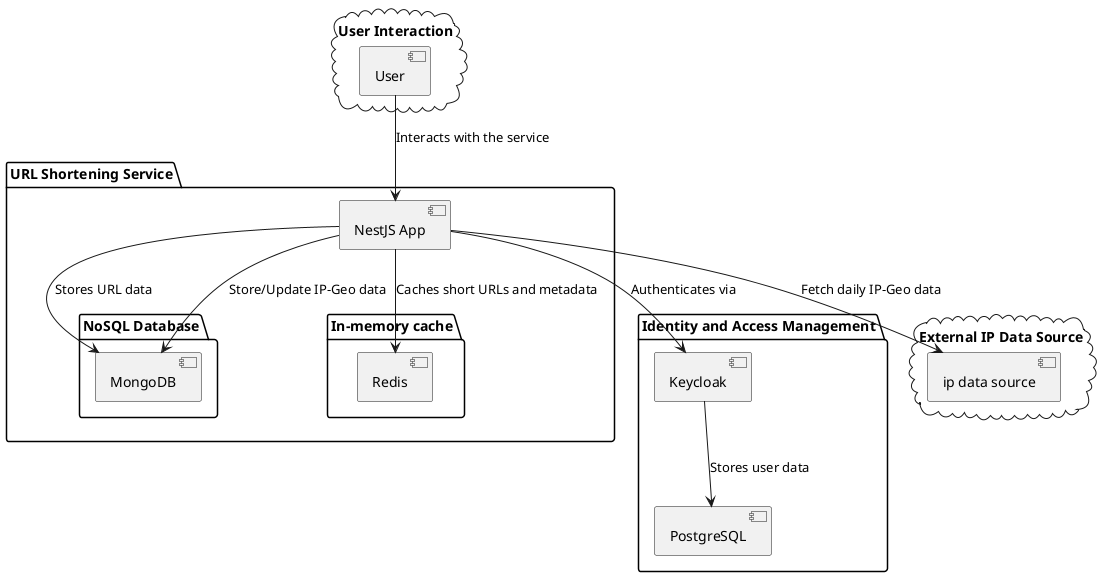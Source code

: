 @startuml overview

package "URL Shortening Service" {
  [NestJS App]
  package "NoSQL Database" {
    [NestJS App] --> [MongoDB] : Stores URL data
    [NestJS App] --> [MongoDB] : Store/Update IP-Geo data
  }
  package "In-memory cache" {
    [NestJS App] --> [Redis] : Caches short URLs and metadata
  }
}

cloud "User Interaction" {
  [User] --> [NestJS App] : Interacts with the service
}

package "Identity and Access Management" {
  [Keycloak] --> [PostgreSQL] : Stores user data
  [NestJS App] --> [Keycloak] : Authenticates via
}

cloud "External IP Data Source" {
  [ip data source]
  [NestJS App] --> [ip data source] : Fetch daily IP-Geo data
}

@enduml
